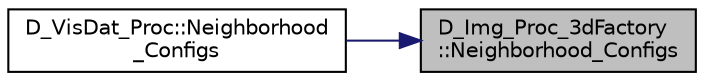 digraph "D_Img_Proc_3dFactory::Neighborhood_Configs"
{
 // LATEX_PDF_SIZE
  edge [fontname="Helvetica",fontsize="10",labelfontname="Helvetica",labelfontsize="10"];
  node [fontname="Helvetica",fontsize="10",shape=record];
  rankdir="RL";
  Node1 [label="D_Img_Proc_3dFactory\l::Neighborhood_Configs",height=0.2,width=0.4,color="black", fillcolor="grey75", style="filled", fontcolor="black",tooltip=" "];
  Node1 -> Node2 [dir="back",color="midnightblue",fontsize="10",style="solid"];
  Node2 [label="D_VisDat_Proc::Neighborhood\l_Configs",height=0.2,width=0.4,color="black", fillcolor="white", style="filled",URL="$class_d___vis_dat___proc.html#acfc0bc833aaefe9b3b7ec74ecb3081da",tooltip=" "];
}
